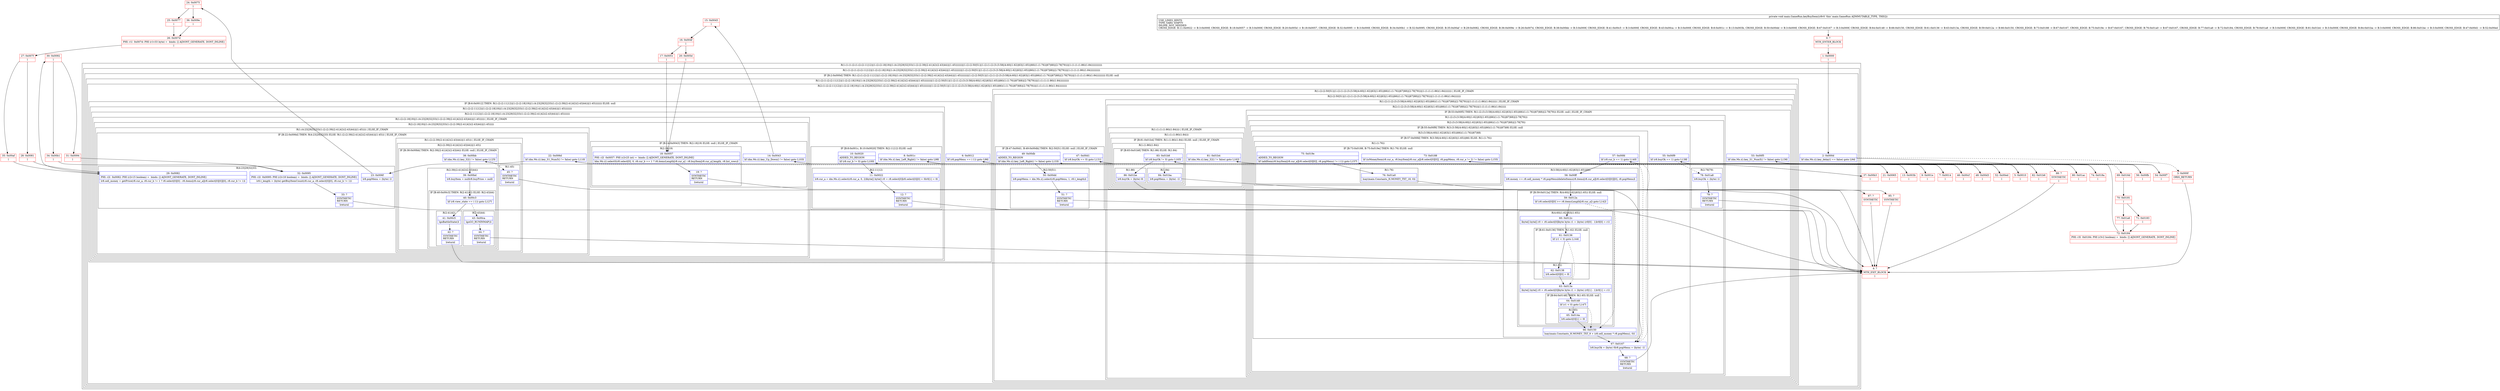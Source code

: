 digraph "CFG formain.GameRun.keyBuyItem()V" {
subgraph cluster_Region_494866555 {
label = "R(1:(1:(1:(2:(1:(2:(2:11|12)|(1:(2:(2:18|19)|(1:(4:23|29|32|33)(1:(2:(2:39|(2:41|42)(2:43|44))|(1:45))))))))|(1:(2:(2:50|51)|(1:(2:(1:(2:(3:(3:58|(4:60|(1:62)|63|(1:65))|66)(1:(1:76))|67|68)|(2:78|79)))|(1:(1:(1:(1:86)(1:84))))))))))))";
node [shape=record,color=blue];
subgraph cluster_Region_1223216135 {
label = "R(1:(1:(2:(1:(2:(2:11|12)|(1:(2:(2:18|19)|(1:(4:23|29|32|33)(1:(2:(2:39|(2:41|42)(2:43|44))|(1:45))))))))|(1:(2:(2:50|51)|(1:(2:(1:(2:(3:(3:58|(4:60|(1:62)|63|(1:65))|66)(1:(1:76))|67|68)|(2:78|79)))|(1:(1:(1:(1:86)(1:84)))))))))))";
node [shape=record,color=blue];
subgraph cluster_IfRegion_1897377809 {
label = "IF [B:2:0x000d] THEN: R(1:(2:(1:(2:(2:11|12)|(1:(2:(2:18|19)|(1:(4:23|29|32|33)(1:(2:(2:39|(2:41|42)(2:43|44))|(1:45))))))))|(1:(2:(2:50|51)|(1:(2:(1:(2:(3:(3:58|(4:60|(1:62)|63|(1:65))|66)(1:(1:76))|67|68)|(2:78|79)))|(1:(1:(1:(1:86)(1:84)))))))))) ELSE: null";
node [shape=record,color=blue];
Node_2 [shape=record,label="{2\:\ 0x000d|lif (dm.Ms.i().key_delay() == false) goto L94l}"];
subgraph cluster_Region_706140997 {
label = "R(1:(2:(1:(2:(2:11|12)|(1:(2:(2:18|19)|(1:(4:23|29|32|33)(1:(2:(2:39|(2:41|42)(2:43|44))|(1:45))))))))|(1:(2:(2:50|51)|(1:(2:(1:(2:(3:(3:58|(4:60|(1:62)|63|(1:65))|66)(1:(1:76))|67|68)|(2:78|79)))|(1:(1:(1:(1:86)(1:84))))))))))";
node [shape=record,color=blue];
subgraph cluster_Region_1326447284 {
label = "R(2:(1:(2:(2:11|12)|(1:(2:(2:18|19)|(1:(4:23|29|32|33)(1:(2:(2:39|(2:41|42)(2:43|44))|(1:45))))))))|(1:(2:(2:50|51)|(1:(2:(1:(2:(3:(3:58|(4:60|(1:62)|63|(1:65))|66)(1:(1:76))|67|68)|(2:78|79)))|(1:(1:(1:(1:86)(1:84)))))))))";
node [shape=record,color=blue];
subgraph cluster_IfRegion_1091145638 {
label = "IF [B:6:0x0012] THEN: R(1:(2:(2:11|12)|(1:(2:(2:18|19)|(1:(4:23|29|32|33)(1:(2:(2:39|(2:41|42)(2:43|44))|(1:45)))))))) ELSE: null";
node [shape=record,color=blue];
Node_6 [shape=record,label="{6\:\ 0x0012|lif (r8.popMenu == (\-1)) goto L96l}"];
subgraph cluster_Region_231880878 {
label = "R(1:(2:(2:11|12)|(1:(2:(2:18|19)|(1:(4:23|29|32|33)(1:(2:(2:39|(2:41|42)(2:43|44))|(1:45))))))))";
node [shape=record,color=blue];
subgraph cluster_Region_285349538 {
label = "R(2:(2:11|12)|(1:(2:(2:18|19)|(1:(4:23|29|32|33)(1:(2:(2:39|(2:41|42)(2:43|44))|(1:45)))))))";
node [shape=record,color=blue];
subgraph cluster_IfRegion_568886380 {
label = "IF [B:8:0x001c, B:10:0x0020] THEN: R(2:11|12) ELSE: null";
node [shape=record,color=blue];
Node_8 [shape=record,label="{8\:\ 0x001c|lif (dm.Ms.i().key_Left_Right() != false) goto L98l}"];
Node_10 [shape=record,label="{10\:\ 0x0020|ADDED_TO_REGION\l|lif (r8.cur_b != 0) goto L100l}"];
subgraph cluster_Region_985668475 {
label = "R(2:11|12)";
node [shape=record,color=blue];
Node_11 [shape=record,label="{11\:\ 0x0022|lr8.cur_a = dm.Ms.i().select(r8.cur_a, 0, 2)lbyte[] byte[] r0 = r8.select[0]lr8.select[0][0] = 0lr0[1] = 0l}"];
Node_12 [shape=record,label="{12\:\ ?|SYNTHETIC\lRETURN\l|lreturnl}"];
}
}
subgraph cluster_Region_739334984 {
label = "R(1:(2:(2:18|19)|(1:(4:23|29|32|33)(1:(2:(2:39|(2:41|42)(2:43|44))|(1:45)))))) | ELSE_IF_CHAIN\l";
node [shape=record,color=blue];
subgraph cluster_Region_807010604 {
label = "R(2:(2:18|19)|(1:(4:23|29|32|33)(1:(2:(2:39|(2:41|42)(2:43|44))|(1:45)))))";
node [shape=record,color=blue];
subgraph cluster_IfRegion_825013899 {
label = "IF [B:14:0x0043] THEN: R(2:18|19) ELSE: null | ELSE_IF_CHAIN\l";
node [shape=record,color=blue];
Node_14 [shape=record,label="{14\:\ 0x0043|lif (dm.Ms.i().key_Up_Down() != false) goto L103l}"];
subgraph cluster_Region_1409453862 {
label = "R(2:18|19)";
node [shape=record,color=blue];
Node_18 [shape=record,label="{18\:\ 0x0057|PHI: r2l  0x0057: PHI (r2v25 int) =  binds: [] A[DONT_GENERATE, DONT_INLINE]\l|ldm.Ms.i().selectS(r8.select[0], 0, r8.cur_b == 1 ? r8.itemsLength[r8.cur_a] : r8.buyItem[r8.cur_a].length, r8.list_rows)l}"];
Node_19 [shape=record,label="{19\:\ ?|SYNTHETIC\lRETURN\l|lreturnl}"];
}
}
subgraph cluster_Region_1919899125 {
label = "R(1:(4:23|29|32|33)(1:(2:(2:39|(2:41|42)(2:43|44))|(1:45)))) | ELSE_IF_CHAIN\l";
node [shape=record,color=blue];
subgraph cluster_IfRegion_312228341 {
label = "IF [B:22:0x006d] THEN: R(4:23|29|32|33) ELSE: R(1:(2:(2:39|(2:41|42)(2:43|44))|(1:45))) | ELSE_IF_CHAIN\l";
node [shape=record,color=blue];
Node_22 [shape=record,label="{22\:\ 0x006d|lif (dm.Ms.i().key_S1_Num5() != false) goto L110l}"];
subgraph cluster_Region_1188056515 {
label = "R(4:23|29|32|33)";
node [shape=record,color=blue];
Node_23 [shape=record,label="{23\:\ 0x006f|lr8.popMenu = (byte) 1l}"];
Node_29 [shape=record,label="{29\:\ 0x0082|PHI: r2l  0x0082: PHI (r2v15 boolean) =  binds: [] A[DONT_GENERATE, DONT_INLINE]\l|lr8.sell_money = getPrice(r8.cur_a, r8.cur_b != 1 ? r8.select[0][0] : r8.items[r8.cur_a][r8.select[0][0]][0], r8.cur_b != 1)l}"];
Node_32 [shape=record,label="{32\:\ 0x0095|PHI: r2l  0x0095: PHI (r2v18 boolean) =  binds: [] A[DONT_GENERATE, DONT_INLINE]\l|lr8.t_length = (byte) getBuyItemCount(r8.cur_a, r8.select[0][0], r8.cur_b != 1)l}"];
Node_33 [shape=record,label="{33\:\ ?|SYNTHETIC\lRETURN\l|lreturnl}"];
}
subgraph cluster_Region_116101504 {
label = "R(1:(2:(2:39|(2:41|42)(2:43|44))|(1:45))) | ELSE_IF_CHAIN\l";
node [shape=record,color=blue];
subgraph cluster_Region_245611605 {
label = "R(2:(2:39|(2:41|42)(2:43|44))|(1:45))";
node [shape=record,color=blue];
subgraph cluster_IfRegion_2097381349 {
label = "IF [B:38:0x00bb] THEN: R(2:39|(2:41|42)(2:43|44)) ELSE: null | ELSE_IF_CHAIN\l";
node [shape=record,color=blue];
Node_38 [shape=record,label="{38\:\ 0x00bb|lif (dm.Ms.i().key_S2() != false) goto L125l}"];
subgraph cluster_Region_972655571 {
label = "R(2:39|(2:41|42)(2:43|44))";
node [shape=record,color=blue];
Node_39 [shape=record,label="{39\:\ 0x00bd|lr8.buyItem = nulllr8.buyPrice = nulll}"];
subgraph cluster_IfRegion_1665428221 {
label = "IF [B:40:0x00c3] THEN: R(2:41|42) ELSE: R(2:43|44)";
node [shape=record,color=blue];
Node_40 [shape=record,label="{40\:\ 0x00c3|lif (r8.view_state == (\-1)) goto L127l}"];
subgraph cluster_Region_1880503252 {
label = "R(2:41|42)";
node [shape=record,color=blue];
Node_41 [shape=record,label="{41\:\ 0x00c5|lgoBattleState()l}"];
Node_42 [shape=record,label="{42\:\ ?|SYNTHETIC\lRETURN\l|lreturnl}"];
}
subgraph cluster_Region_369923684 {
label = "R(2:43|44)";
node [shape=record,color=blue];
Node_43 [shape=record,label="{43\:\ 0x00ca|lgoGO_RUNINMAP()l}"];
Node_44 [shape=record,label="{44\:\ ?|SYNTHETIC\lRETURN\l|lreturnl}"];
}
}
}
}
subgraph cluster_Region_1675505765 {
label = "R(1:45)";
node [shape=record,color=blue];
Node_45 [shape=record,label="{45\:\ ?|SYNTHETIC\lRETURN\l|lreturnl}"];
}
}
}
}
}
}
}
}
}
}
subgraph cluster_Region_596491617 {
label = "R(1:(2:(2:50|51)|(1:(2:(1:(2:(3:(3:58|(4:60|(1:62)|63|(1:65))|66)(1:(1:76))|67|68)|(2:78|79)))|(1:(1:(1:(1:86)(1:84)))))))) | ELSE_IF_CHAIN\l";
node [shape=record,color=blue];
subgraph cluster_Region_1657057879 {
label = "R(2:(2:50|51)|(1:(2:(1:(2:(3:(3:58|(4:60|(1:62)|63|(1:65))|66)(1:(1:76))|67|68)|(2:78|79)))|(1:(1:(1:(1:86)(1:84)))))))";
node [shape=record,color=blue];
subgraph cluster_IfRegion_277460957 {
label = "IF [B:47:0x00d1, B:49:0x00db] THEN: R(2:50|51) ELSE: null | ELSE_IF_CHAIN\l";
node [shape=record,color=blue];
Node_47 [shape=record,label="{47\:\ 0x00d1|lif (r8.buyOk == 0) goto L131l}"];
Node_49 [shape=record,label="{49\:\ 0x00db|ADDED_TO_REGION\l|lif (dm.Ms.i().key_Left_Right() != false) goto L133l}"];
subgraph cluster_Region_46588081 {
label = "R(2:50|51)";
node [shape=record,color=blue];
Node_50 [shape=record,label="{50\:\ 0x00dd|lr8.popMenu = dm.Ms.i().select(r8.popMenu, 1, r8.t_length)l}"];
Node_51 [shape=record,label="{51\:\ ?|SYNTHETIC\lRETURN\l|lreturnl}"];
}
}
subgraph cluster_Region_1282286397 {
label = "R(1:(2:(1:(2:(3:(3:58|(4:60|(1:62)|63|(1:65))|66)(1:(1:76))|67|68)|(2:78|79)))|(1:(1:(1:(1:86)(1:84)))))) | ELSE_IF_CHAIN\l";
node [shape=record,color=blue];
subgraph cluster_Region_192902893 {
label = "R(2:(1:(2:(3:(3:58|(4:60|(1:62)|63|(1:65))|66)(1:(1:76))|67|68)|(2:78|79)))|(1:(1:(1:(1:86)(1:84)))))";
node [shape=record,color=blue];
subgraph cluster_IfRegion_1452613376 {
label = "IF [B:53:0x00f5] THEN: R(1:(2:(3:(3:58|(4:60|(1:62)|63|(1:65))|66)(1:(1:76))|67|68)|(2:78|79))) ELSE: null | ELSE_IF_CHAIN\l";
node [shape=record,color=blue];
Node_53 [shape=record,label="{53\:\ 0x00f5|lif (dm.Ms.i().key_S1_Num5() != false) goto L136l}"];
subgraph cluster_Region_1675865611 {
label = "R(1:(2:(3:(3:58|(4:60|(1:62)|63|(1:65))|66)(1:(1:76))|67|68)|(2:78|79)))";
node [shape=record,color=blue];
subgraph cluster_Region_1588141697 {
label = "R(2:(3:(3:58|(4:60|(1:62)|63|(1:65))|66)(1:(1:76))|67|68)|(2:78|79))";
node [shape=record,color=blue];
subgraph cluster_IfRegion_781304743 {
label = "IF [B:55:0x00f9] THEN: R(3:(3:58|(4:60|(1:62)|63|(1:65))|66)(1:(1:76))|67|68) ELSE: null";
node [shape=record,color=blue];
Node_55 [shape=record,label="{55\:\ 0x00f9|lif (r8.buyOk == 1) goto L138l}"];
subgraph cluster_Region_1350739050 {
label = "R(3:(3:58|(4:60|(1:62)|63|(1:65))|66)(1:(1:76))|67|68)";
node [shape=record,color=blue];
subgraph cluster_IfRegion_779082631 {
label = "IF [B:57:0x00fd] THEN: R(3:58|(4:60|(1:62)|63|(1:65))|66) ELSE: R(1:(1:76))";
node [shape=record,color=blue];
Node_57 [shape=record,label="{57\:\ 0x00fd|lif (r8.cur_b == 1) goto L140l}"];
subgraph cluster_Region_941917661 {
label = "R(3:58|(4:60|(1:62)|63|(1:65))|66)";
node [shape=record,color=blue];
Node_58 [shape=record,label="{58\:\ 0x00ff|lr8.money += r8.sell_money * r8.popMenuldeleteItems(r8.items[r8.cur_a][r8.select[0][0]][0], r8.popMenu)l}"];
subgraph cluster_IfRegion_411624837 {
label = "IF [B:59:0x012a] THEN: R(4:60|(1:62)|63|(1:65)) ELSE: null";
node [shape=record,color=blue];
Node_59 [shape=record,label="{59\:\ 0x012a|lif (r8.select[0][0] \>= r8.itemsLength[r8.cur_a]) goto L142l}"];
subgraph cluster_Region_1316951256 {
label = "R(4:60|(1:62)|63|(1:65))";
node [shape=record,color=blue];
Node_60 [shape=record,label="{60\:\ 0x012c|lbyte[] byte[] r0 = r8.select[0]lbyte byte r1 = (byte) (r0[0] \- 1)lr0[0] = r1l}"];
subgraph cluster_IfRegion_769733832 {
label = "IF [B:61:0x0136] THEN: R(1:62) ELSE: null";
node [shape=record,color=blue];
Node_61 [shape=record,label="{61\:\ 0x0136|lif (r1 \< 0) goto L144l}"];
subgraph cluster_Region_1575789322 {
label = "R(1:62)";
node [shape=record,color=blue];
Node_62 [shape=record,label="{62\:\ 0x0138|lr8.select[0][0] = 0l}"];
}
}
Node_63 [shape=record,label="{63\:\ 0x013e|lbyte[] byte[] r0 = r8.select[0]lbyte byte r1 = (byte) (r0[1] \- 1)lr0[1] = r1l}"];
subgraph cluster_IfRegion_430845050 {
label = "IF [B:64:0x0148] THEN: R(1:65) ELSE: null";
node [shape=record,color=blue];
Node_64 [shape=record,label="{64\:\ 0x0148|lif (r1 \< 0) goto L147l}"];
subgraph cluster_Region_227539155 {
label = "R(1:65)";
node [shape=record,color=blue];
Node_65 [shape=record,label="{65\:\ 0x014a|lr8.select[0][1] = 0l}"];
}
}
}
}
Node_66 [shape=record,label="{66\:\ 0x0150|lsay(main.Constants_H.MONEY_TXT_9 + (r8.sell_money * r8.popMenu), 0)l}"];
}
subgraph cluster_Region_286887634 {
label = "R(1:(1:76))";
node [shape=record,color=blue];
subgraph cluster_IfRegion_1315104185 {
label = "IF [B:73:0x0188, B:75:0x019e] THEN: R(1:76) ELSE: null";
node [shape=record,color=blue];
Node_73 [shape=record,label="{73\:\ 0x0188|lif (isMoneyItem(r8.cur_a, r8.buyItem[r8.cur_a][r8.select[0][0]], r8.popMenu, r8.cur_a != 2) != false) goto L155l}"];
Node_75 [shape=record,label="{75\:\ 0x019e|ADDED_TO_REGION\l|lif (addItem(r8.buyItem[r8.cur_a][r8.select[0][0]], r8.popMenu) != (\-1)) goto L157l}"];
subgraph cluster_Region_1991179148 {
label = "R(1:76)";
node [shape=record,color=blue];
Node_76 [shape=record,label="{76\:\ 0x01a0|lsay(main.Constants_H.MONEY_TXT_18, 0)l}"];
}
}
}
}
Node_67 [shape=record,label="{67\:\ 0x0167|lr8.buyOk = (byte) 0lr8.popMenu = (byte) \-1l}"];
Node_68 [shape=record,label="{68\:\ ?|SYNTHETIC\lRETURN\l|lreturnl}"];
}
}
subgraph cluster_Region_68537578 {
label = "R(2:78|79)";
node [shape=record,color=blue];
Node_78 [shape=record,label="{78\:\ 0x01a8|lr8.buyOk = (byte) 1l}"];
Node_79 [shape=record,label="{79\:\ ?|SYNTHETIC\lRETURN\l|lreturnl}"];
}
}
}
}
subgraph cluster_Region_1504165284 {
label = "R(1:(1:(1:(1:86)(1:84)))) | ELSE_IF_CHAIN\l";
node [shape=record,color=blue];
subgraph cluster_Region_3261444 {
label = "R(1:(1:(1:86)(1:84)))";
node [shape=record,color=blue];
subgraph cluster_IfRegion_29502741 {
label = "IF [B:81:0x01b4] THEN: R(1:(1:86)(1:84)) ELSE: null | ELSE_IF_CHAIN\l";
node [shape=record,color=blue];
Node_81 [shape=record,label="{81\:\ 0x01b4|lif (dm.Ms.i().key_S2() != false) goto L162l}"];
subgraph cluster_Region_723178331 {
label = "R(1:(1:86)(1:84))";
node [shape=record,color=blue];
subgraph cluster_IfRegion_1337196801 {
label = "IF [B:83:0x01b8] THEN: R(1:86) ELSE: R(1:84)";
node [shape=record,color=blue];
Node_83 [shape=record,label="{83\:\ 0x01b8|lif (r8.buyOk != 0) goto L165l}"];
subgraph cluster_Region_1093397783 {
label = "R(1:86)";
node [shape=record,color=blue];
Node_86 [shape=record,label="{86\:\ 0x01be|lr8.buyOk = (byte) 0l}"];
}
subgraph cluster_Region_1360120482 {
label = "R(1:84)";
node [shape=record,color=blue];
Node_84 [shape=record,label="{84\:\ 0x01ba|lr8.popMenu = (byte) \-1l}"];
}
}
}
}
}
}
}
}
}
}
}
}
}
}
}
Node_0 [shape=record,color=red,label="{0\:\ ?|MTH_ENTER_BLOCK\l|l}"];
Node_1 [shape=record,color=red,label="{1\:\ 0x0000|l}"];
Node_3 [shape=record,color=red,label="{3\:\ 0x000f|ORIG_RETURN\l|l}"];
Node_4 [shape=record,color=red,label="{4\:\ ?|MTH_EXIT_BLOCK\l|l}"];
Node_5 [shape=record,color=red,label="{5\:\ 0x0010|l}"];
Node_7 [shape=record,color=red,label="{7\:\ 0x0014|l}"];
Node_9 [shape=record,color=red,label="{9\:\ 0x001e|l}"];
Node_13 [shape=record,color=red,label="{13\:\ 0x003b|l}"];
Node_15 [shape=record,color=red,label="{15\:\ 0x0045|l}"];
Node_16 [shape=record,color=red,label="{16\:\ 0x004f|l}"];
Node_17 [shape=record,color=red,label="{17\:\ 0x0051|l}"];
Node_20 [shape=record,color=red,label="{20\:\ 0x005d|l}"];
Node_21 [shape=record,color=red,label="{21\:\ 0x0065|l}"];
Node_24 [shape=record,color=red,label="{24\:\ 0x0075|l}"];
Node_25 [shape=record,color=red,label="{25\:\ 0x0077|l}"];
Node_26 [shape=record,color=red,label="{26\:\ 0x007d|PHI: r1l  0x007d: PHI (r1v33 byte) =  binds: [] A[DONT_GENERATE, DONT_INLINE]\l|l}"];
Node_27 [shape=record,color=red,label="{27\:\ 0x007f|l}"];
Node_28 [shape=record,color=red,label="{28\:\ 0x0081|l}"];
Node_30 [shape=record,color=red,label="{30\:\ 0x0092|l}"];
Node_31 [shape=record,color=red,label="{31\:\ 0x0094|l}"];
Node_34 [shape=record,color=red,label="{34\:\ 0x00b1|l}"];
Node_35 [shape=record,color=red,label="{35\:\ 0x00af|l}"];
Node_36 [shape=record,color=red,label="{36\:\ 0x009e|l}"];
Node_37 [shape=record,color=red,label="{37\:\ 0x00b3|l}"];
Node_46 [shape=record,color=red,label="{46\:\ 0x00cf|l}"];
Node_48 [shape=record,color=red,label="{48\:\ 0x00d3|l}"];
Node_52 [shape=record,color=red,label="{52\:\ 0x00ed|l}"];
Node_54 [shape=record,color=red,label="{54\:\ 0x00f7|l}"];
Node_56 [shape=record,color=red,label="{56\:\ 0x00fb|l}"];
Node_69 [shape=record,color=red,label="{69\:\ 0x016d|l}"];
Node_70 [shape=record,color=red,label="{70\:\ 0x0181|l}"];
Node_71 [shape=record,color=red,label="{71\:\ 0x0183|l}"];
Node_72 [shape=record,color=red,label="{72\:\ 0x0184|PHI: r3l  0x0184: PHI (r3v2 boolean) =  binds: [] A[DONT_GENERATE, DONT_INLINE]\l|l}"];
Node_74 [shape=record,color=red,label="{74\:\ 0x018a|l}"];
Node_77 [shape=record,color=red,label="{77\:\ 0x01a6|l}"];
Node_80 [shape=record,color=red,label="{80\:\ 0x01ac|l}"];
Node_82 [shape=record,color=red,label="{82\:\ 0x01b6|l}"];
Node_85 [shape=record,color=red,label="{85\:\ ?|SYNTHETIC\l|l}"];
Node_87 [shape=record,color=red,label="{87\:\ ?|SYNTHETIC\l|l}"];
Node_88 [shape=record,color=red,label="{88\:\ ?|SYNTHETIC\l|l}"];
MethodNode[shape=record,label="{private void main.GameRun.keyBuyItem((r8v0 'this' main.GameRun A[IMMUTABLE_TYPE, THIS]))  | USE_LINES_HINTS\lTYPE_VARS: EMPTY\lINLINE_NOT_NEEDED\lCROSS_EDGE: B:11:0x0022 \-\> B:3:0x000f, CROSS_EDGE: B:18:0x0057 \-\> B:3:0x000f, CROSS_EDGE: B:20:0x005d \-\> B:18:0x0057, CROSS_EDGE: B:32:0x0095 \-\> B:3:0x000f, CROSS_EDGE: B:34:0x00b1 \-\> B:32:0x0095, CROSS_EDGE: B:35:0x00af \-\> B:29:0x0082, CROSS_EDGE: B:36:0x009e \-\> B:26:0x007d, CROSS_EDGE: B:38:0x00bb \-\> B:3:0x000f, CROSS_EDGE: B:41:0x00c5 \-\> B:3:0x000f, CROSS_EDGE: B:43:0x00ca \-\> B:3:0x000f, CROSS_EDGE: B:8:0x001c \-\> B:13:0x003b, CROSS_EDGE: B:50:0x00dd \-\> B:3:0x000f, CROSS_EDGE: B:67:0x0167 \-\> B:3:0x000f, CROSS_EDGE: B:64:0x0148 \-\> B:66:0x0150, CROSS_EDGE: B:61:0x0136 \-\> B:63:0x013e, CROSS_EDGE: B:59:0x012a \-\> B:66:0x0150, CROSS_EDGE: B:73:0x0188 \-\> B:67:0x0167, CROSS_EDGE: B:75:0x019e \-\> B:67:0x0167, CROSS_EDGE: B:76:0x01a0 \-\> B:67:0x0167, CROSS_EDGE: B:77:0x01a6 \-\> B:72:0x0184, CROSS_EDGE: B:78:0x01a8 \-\> B:3:0x000f, CROSS_EDGE: B:81:0x01b4 \-\> B:3:0x000f, CROSS_EDGE: B:84:0x01ba \-\> B:3:0x000f, CROSS_EDGE: B:86:0x01be \-\> B:3:0x000f, CROSS_EDGE: B:47:0x00d1 \-\> B:52:0x00ed\l}"];
MethodNode -> Node_0;
Node_2 -> Node_3[style=dashed];
Node_2 -> Node_5;
Node_6 -> Node_7;
Node_6 -> Node_46[style=dashed];
Node_8 -> Node_9;
Node_8 -> Node_13[style=dashed];
Node_10 -> Node_11;
Node_10 -> Node_13[style=dashed];
Node_11 -> Node_12;
Node_12 -> Node_4;
Node_14 -> Node_15;
Node_14 -> Node_21[style=dashed];
Node_18 -> Node_19;
Node_19 -> Node_4;
Node_22 -> Node_23;
Node_22 -> Node_37[style=dashed];
Node_23 -> Node_24;
Node_29 -> Node_30;
Node_32 -> Node_33;
Node_33 -> Node_4;
Node_38 -> Node_39;
Node_38 -> Node_45[style=dashed];
Node_39 -> Node_40;
Node_40 -> Node_41;
Node_40 -> Node_43[style=dashed];
Node_41 -> Node_42;
Node_42 -> Node_4;
Node_43 -> Node_44;
Node_44 -> Node_4;
Node_45 -> Node_4;
Node_47 -> Node_48;
Node_47 -> Node_52[style=dashed];
Node_49 -> Node_50;
Node_49 -> Node_52[style=dashed];
Node_50 -> Node_51;
Node_51 -> Node_4;
Node_53 -> Node_54;
Node_53 -> Node_80[style=dashed];
Node_55 -> Node_56;
Node_55 -> Node_78[style=dashed];
Node_57 -> Node_58;
Node_57 -> Node_69[style=dashed];
Node_58 -> Node_59;
Node_59 -> Node_60;
Node_59 -> Node_66[style=dashed];
Node_60 -> Node_61;
Node_61 -> Node_62;
Node_61 -> Node_63[style=dashed];
Node_62 -> Node_63;
Node_63 -> Node_64;
Node_64 -> Node_65;
Node_64 -> Node_66[style=dashed];
Node_65 -> Node_66;
Node_66 -> Node_67;
Node_73 -> Node_67[style=dashed];
Node_73 -> Node_74;
Node_75 -> Node_67[style=dashed];
Node_75 -> Node_76;
Node_76 -> Node_67;
Node_67 -> Node_68;
Node_68 -> Node_4;
Node_78 -> Node_79;
Node_79 -> Node_4;
Node_81 -> Node_82;
Node_81 -> Node_88[style=dashed];
Node_83 -> Node_84[style=dashed];
Node_83 -> Node_86;
Node_86 -> Node_87;
Node_84 -> Node_85;
Node_0 -> Node_1;
Node_1 -> Node_2;
Node_3 -> Node_4;
Node_5 -> Node_6;
Node_7 -> Node_8;
Node_9 -> Node_10;
Node_13 -> Node_14;
Node_15 -> Node_16;
Node_16 -> Node_17;
Node_16 -> Node_20;
Node_17 -> Node_18;
Node_20 -> Node_18;
Node_21 -> Node_22;
Node_24 -> Node_25;
Node_24 -> Node_36;
Node_25 -> Node_26;
Node_26 -> Node_27;
Node_27 -> Node_28;
Node_27 -> Node_35;
Node_28 -> Node_29;
Node_30 -> Node_31;
Node_30 -> Node_34;
Node_31 -> Node_32;
Node_34 -> Node_32;
Node_35 -> Node_29;
Node_36 -> Node_26;
Node_37 -> Node_38;
Node_46 -> Node_47;
Node_48 -> Node_49;
Node_52 -> Node_53;
Node_54 -> Node_55;
Node_56 -> Node_57;
Node_69 -> Node_70;
Node_70 -> Node_71;
Node_70 -> Node_77;
Node_71 -> Node_72;
Node_72 -> Node_73;
Node_74 -> Node_75;
Node_77 -> Node_72;
Node_80 -> Node_81;
Node_82 -> Node_83;
Node_85 -> Node_4;
Node_87 -> Node_4;
Node_88 -> Node_4;
}

